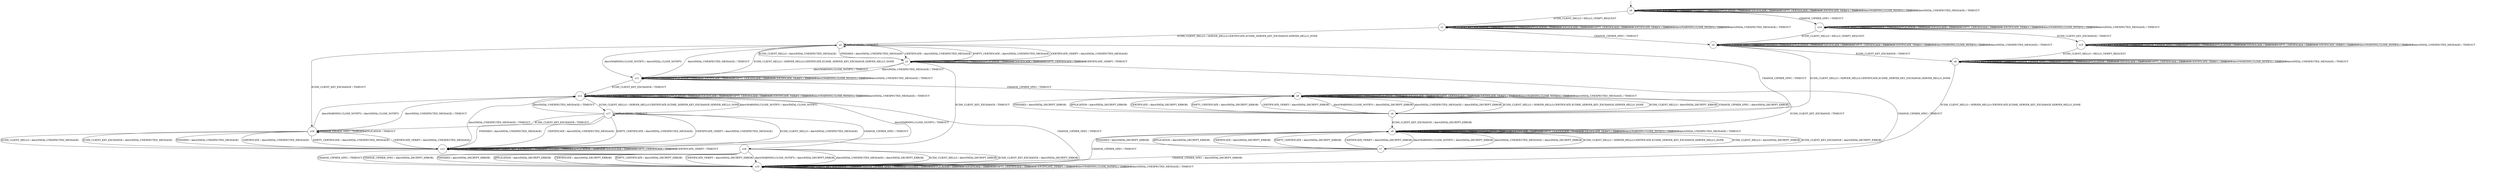 digraph g {

	s0 [shape="circle" label="s0"];
	s1 [shape="circle" label="s1"];
	s2 [shape="circle" label="s2"];
	s3 [shape="circle" label="s3"];
	s4 [shape="circle" label="s4"];
	s5 [shape="circle" label="s5"];
	s6 [shape="circle" label="s6"];
	s7 [shape="circle" label="s7"];
	s8 [shape="circle" label="s8"];
	s9 [shape="circle" label="s9"];
	s10 [shape="circle" label="s10"];
	s11 [shape="circle" label="s11"];
	s12 [shape="circle" label="s12"];
	s13 [shape="circle" label="s13"];
	s14 [shape="circle" label="s14"];
	s15 [shape="circle" label="s15"];
	s16 [shape="circle" label="s16"];
	s17 [shape="circle" label="s17"];
	s18 [shape="circle" label="s18"];
	s0 -> s1 [label="ECDH_CLIENT_HELLO / HELLO_VERIFY_REQUEST"];
	s0 -> s0 [label="ECDH_CLIENT_KEY_EXCHANGE / TIMEOUT"];
	s0 -> s14 [label="CHANGE_CIPHER_SPEC / TIMEOUT"];
	s0 -> s0 [label="FINISHED / TIMEOUT"];
	s0 -> s0 [label="APPLICATION / TIMEOUT"];
	s0 -> s0 [label="CERTIFICATE / TIMEOUT"];
	s0 -> s0 [label="EMPTY_CERTIFICATE / TIMEOUT"];
	s0 -> s0 [label="CERTIFICATE_VERIFY / TIMEOUT"];
	s0 -> s0 [label="Alert(WARNING,CLOSE_NOTIFY) / TIMEOUT"];
	s0 -> s0 [label="Alert(FATAL,UNEXPECTED_MESSAGE) / TIMEOUT"];
	s1 -> s2 [label="ECDH_CLIENT_HELLO / SERVER_HELLO,CERTIFICATE,ECDHE_SERVER_KEY_EXCHANGE,SERVER_HELLO_DONE"];
	s1 -> s1 [label="ECDH_CLIENT_KEY_EXCHANGE / TIMEOUT"];
	s1 -> s5 [label="CHANGE_CIPHER_SPEC / TIMEOUT"];
	s1 -> s1 [label="FINISHED / TIMEOUT"];
	s1 -> s1 [label="APPLICATION / TIMEOUT"];
	s1 -> s1 [label="CERTIFICATE / TIMEOUT"];
	s1 -> s1 [label="EMPTY_CERTIFICATE / TIMEOUT"];
	s1 -> s1 [label="CERTIFICATE_VERIFY / TIMEOUT"];
	s1 -> s1 [label="Alert(WARNING,CLOSE_NOTIFY) / TIMEOUT"];
	s1 -> s1 [label="Alert(FATAL,UNEXPECTED_MESSAGE) / TIMEOUT"];
	s2 -> s3 [label="ECDH_CLIENT_HELLO / Alert(FATAL,UNEXPECTED_MESSAGE)"];
	s2 -> s16 [label="ECDH_CLIENT_KEY_EXCHANGE / TIMEOUT"];
	s2 -> s4 [label="CHANGE_CIPHER_SPEC / TIMEOUT"];
	s2 -> s3 [label="FINISHED / Alert(FATAL,UNEXPECTED_MESSAGE)"];
	s2 -> s2 [label="APPLICATION / TIMEOUT"];
	s2 -> s3 [label="CERTIFICATE / Alert(FATAL,UNEXPECTED_MESSAGE)"];
	s2 -> s3 [label="EMPTY_CERTIFICATE / Alert(FATAL,UNEXPECTED_MESSAGE)"];
	s2 -> s3 [label="CERTIFICATE_VERIFY / Alert(FATAL,UNEXPECTED_MESSAGE)"];
	s2 -> s11 [label="Alert(WARNING,CLOSE_NOTIFY) / Alert(FATAL,CLOSE_NOTIFY)"];
	s2 -> s11 [label="Alert(FATAL,UNEXPECTED_MESSAGE) / TIMEOUT"];
	s3 -> s3 [label="ECDH_CLIENT_HELLO / TIMEOUT"];
	s3 -> s13 [label="ECDH_CLIENT_KEY_EXCHANGE / TIMEOUT"];
	s3 -> s10 [label="CHANGE_CIPHER_SPEC / TIMEOUT"];
	s3 -> s3 [label="FINISHED / TIMEOUT"];
	s3 -> s3 [label="APPLICATION / TIMEOUT"];
	s3 -> s3 [label="CERTIFICATE / TIMEOUT"];
	s3 -> s3 [label="EMPTY_CERTIFICATE / TIMEOUT"];
	s3 -> s3 [label="CERTIFICATE_VERIFY / TIMEOUT"];
	s3 -> s11 [label="Alert(WARNING,CLOSE_NOTIFY) / TIMEOUT"];
	s3 -> s11 [label="Alert(FATAL,UNEXPECTED_MESSAGE) / TIMEOUT"];
	s4 -> s8 [label="ECDH_CLIENT_HELLO / Alert(FATAL,DECRYPT_ERROR)"];
	s4 -> s9 [label="ECDH_CLIENT_KEY_EXCHANGE / Alert(FATAL,DECRYPT_ERROR)"];
	s4 -> s8 [label="CHANGE_CIPHER_SPEC / Alert(FATAL,DECRYPT_ERROR)"];
	s4 -> s8 [label="FINISHED / Alert(FATAL,DECRYPT_ERROR)"];
	s4 -> s8 [label="APPLICATION / Alert(FATAL,DECRYPT_ERROR)"];
	s4 -> s8 [label="CERTIFICATE / Alert(FATAL,DECRYPT_ERROR)"];
	s4 -> s8 [label="EMPTY_CERTIFICATE / Alert(FATAL,DECRYPT_ERROR)"];
	s4 -> s8 [label="CERTIFICATE_VERIFY / Alert(FATAL,DECRYPT_ERROR)"];
	s4 -> s8 [label="Alert(WARNING,CLOSE_NOTIFY) / Alert(FATAL,DECRYPT_ERROR)"];
	s4 -> s8 [label="Alert(FATAL,UNEXPECTED_MESSAGE) / Alert(FATAL,DECRYPT_ERROR)"];
	s5 -> s4 [label="ECDH_CLIENT_HELLO / SERVER_HELLO,CERTIFICATE,ECDHE_SERVER_KEY_EXCHANGE,SERVER_HELLO_DONE"];
	s5 -> s6 [label="ECDH_CLIENT_KEY_EXCHANGE / TIMEOUT"];
	s5 -> s5 [label="CHANGE_CIPHER_SPEC / TIMEOUT"];
	s5 -> s5 [label="FINISHED / TIMEOUT"];
	s5 -> s5 [label="APPLICATION / TIMEOUT"];
	s5 -> s5 [label="CERTIFICATE / TIMEOUT"];
	s5 -> s5 [label="EMPTY_CERTIFICATE / TIMEOUT"];
	s5 -> s5 [label="CERTIFICATE_VERIFY / TIMEOUT"];
	s5 -> s5 [label="Alert(WARNING,CLOSE_NOTIFY) / TIMEOUT"];
	s5 -> s5 [label="Alert(FATAL,UNEXPECTED_MESSAGE) / TIMEOUT"];
	s6 -> s7 [label="ECDH_CLIENT_HELLO / SERVER_HELLO,CERTIFICATE,ECDHE_SERVER_KEY_EXCHANGE,SERVER_HELLO_DONE"];
	s6 -> s6 [label="ECDH_CLIENT_KEY_EXCHANGE / TIMEOUT"];
	s6 -> s6 [label="CHANGE_CIPHER_SPEC / TIMEOUT"];
	s6 -> s6 [label="FINISHED / TIMEOUT"];
	s6 -> s6 [label="APPLICATION / TIMEOUT"];
	s6 -> s6 [label="CERTIFICATE / TIMEOUT"];
	s6 -> s6 [label="EMPTY_CERTIFICATE / TIMEOUT"];
	s6 -> s6 [label="CERTIFICATE_VERIFY / TIMEOUT"];
	s6 -> s6 [label="Alert(WARNING,CLOSE_NOTIFY) / TIMEOUT"];
	s6 -> s6 [label="Alert(FATAL,UNEXPECTED_MESSAGE) / TIMEOUT"];
	s7 -> s9 [label="ECDH_CLIENT_HELLO / Alert(FATAL,DECRYPT_ERROR)"];
	s7 -> s9 [label="ECDH_CLIENT_KEY_EXCHANGE / Alert(FATAL,DECRYPT_ERROR)"];
	s7 -> s10 [label="CHANGE_CIPHER_SPEC / Alert(FATAL,DECRYPT_ERROR)"];
	s7 -> s9 [label="FINISHED / Alert(FATAL,DECRYPT_ERROR)"];
	s7 -> s9 [label="APPLICATION / Alert(FATAL,DECRYPT_ERROR)"];
	s7 -> s9 [label="CERTIFICATE / Alert(FATAL,DECRYPT_ERROR)"];
	s7 -> s9 [label="EMPTY_CERTIFICATE / Alert(FATAL,DECRYPT_ERROR)"];
	s7 -> s9 [label="CERTIFICATE_VERIFY / Alert(FATAL,DECRYPT_ERROR)"];
	s7 -> s9 [label="Alert(WARNING,CLOSE_NOTIFY) / Alert(FATAL,DECRYPT_ERROR)"];
	s7 -> s9 [label="Alert(FATAL,UNEXPECTED_MESSAGE) / Alert(FATAL,DECRYPT_ERROR)"];
	s8 -> s4 [label="ECDH_CLIENT_HELLO / SERVER_HELLO,CERTIFICATE,ECDHE_SERVER_KEY_EXCHANGE,SERVER_HELLO_DONE"];
	s8 -> s9 [label="ECDH_CLIENT_KEY_EXCHANGE / TIMEOUT"];
	s8 -> s8 [label="CHANGE_CIPHER_SPEC / TIMEOUT"];
	s8 -> s8 [label="FINISHED / TIMEOUT"];
	s8 -> s8 [label="APPLICATION / TIMEOUT"];
	s8 -> s8 [label="CERTIFICATE / TIMEOUT"];
	s8 -> s8 [label="EMPTY_CERTIFICATE / TIMEOUT"];
	s8 -> s8 [label="CERTIFICATE_VERIFY / TIMEOUT"];
	s8 -> s8 [label="Alert(WARNING,CLOSE_NOTIFY) / TIMEOUT"];
	s8 -> s8 [label="Alert(FATAL,UNEXPECTED_MESSAGE) / TIMEOUT"];
	s9 -> s7 [label="ECDH_CLIENT_HELLO / SERVER_HELLO,CERTIFICATE,ECDHE_SERVER_KEY_EXCHANGE,SERVER_HELLO_DONE"];
	s9 -> s9 [label="ECDH_CLIENT_KEY_EXCHANGE / TIMEOUT"];
	s9 -> s10 [label="CHANGE_CIPHER_SPEC / TIMEOUT"];
	s9 -> s9 [label="FINISHED / TIMEOUT"];
	s9 -> s9 [label="APPLICATION / TIMEOUT"];
	s9 -> s9 [label="CERTIFICATE / TIMEOUT"];
	s9 -> s9 [label="EMPTY_CERTIFICATE / TIMEOUT"];
	s9 -> s9 [label="CERTIFICATE_VERIFY / TIMEOUT"];
	s9 -> s9 [label="Alert(WARNING,CLOSE_NOTIFY) / TIMEOUT"];
	s9 -> s9 [label="Alert(FATAL,UNEXPECTED_MESSAGE) / TIMEOUT"];
	s10 -> s10 [label="ECDH_CLIENT_HELLO / TIMEOUT"];
	s10 -> s10 [label="ECDH_CLIENT_KEY_EXCHANGE / TIMEOUT"];
	s10 -> s10 [label="CHANGE_CIPHER_SPEC / TIMEOUT"];
	s10 -> s10 [label="FINISHED / TIMEOUT"];
	s10 -> s10 [label="APPLICATION / TIMEOUT"];
	s10 -> s10 [label="CERTIFICATE / TIMEOUT"];
	s10 -> s10 [label="EMPTY_CERTIFICATE / TIMEOUT"];
	s10 -> s10 [label="CERTIFICATE_VERIFY / TIMEOUT"];
	s10 -> s10 [label="Alert(WARNING,CLOSE_NOTIFY) / TIMEOUT"];
	s10 -> s10 [label="Alert(FATAL,UNEXPECTED_MESSAGE) / TIMEOUT"];
	s11 -> s2 [label="ECDH_CLIENT_HELLO / SERVER_HELLO,CERTIFICATE,ECDHE_SERVER_KEY_EXCHANGE,SERVER_HELLO_DONE"];
	s11 -> s12 [label="ECDH_CLIENT_KEY_EXCHANGE / TIMEOUT"];
	s11 -> s8 [label="CHANGE_CIPHER_SPEC / TIMEOUT"];
	s11 -> s11 [label="FINISHED / TIMEOUT"];
	s11 -> s11 [label="APPLICATION / TIMEOUT"];
	s11 -> s11 [label="CERTIFICATE / TIMEOUT"];
	s11 -> s11 [label="EMPTY_CERTIFICATE / TIMEOUT"];
	s11 -> s11 [label="CERTIFICATE_VERIFY / TIMEOUT"];
	s11 -> s11 [label="Alert(WARNING,CLOSE_NOTIFY) / TIMEOUT"];
	s11 -> s11 [label="Alert(FATAL,UNEXPECTED_MESSAGE) / TIMEOUT"];
	s12 -> s17 [label="ECDH_CLIENT_HELLO / SERVER_HELLO,CERTIFICATE,ECDHE_SERVER_KEY_EXCHANGE,SERVER_HELLO_DONE"];
	s12 -> s12 [label="ECDH_CLIENT_KEY_EXCHANGE / TIMEOUT"];
	s12 -> s10 [label="CHANGE_CIPHER_SPEC / TIMEOUT"];
	s12 -> s12 [label="FINISHED / TIMEOUT"];
	s12 -> s12 [label="APPLICATION / TIMEOUT"];
	s12 -> s12 [label="CERTIFICATE / TIMEOUT"];
	s12 -> s12 [label="EMPTY_CERTIFICATE / TIMEOUT"];
	s12 -> s12 [label="CERTIFICATE_VERIFY / TIMEOUT"];
	s12 -> s12 [label="Alert(WARNING,CLOSE_NOTIFY) / TIMEOUT"];
	s12 -> s12 [label="Alert(FATAL,UNEXPECTED_MESSAGE) / TIMEOUT"];
	s13 -> s13 [label="ECDH_CLIENT_HELLO / TIMEOUT"];
	s13 -> s13 [label="ECDH_CLIENT_KEY_EXCHANGE / TIMEOUT"];
	s13 -> s10 [label="CHANGE_CIPHER_SPEC / TIMEOUT"];
	s13 -> s13 [label="FINISHED / TIMEOUT"];
	s13 -> s13 [label="APPLICATION / TIMEOUT"];
	s13 -> s13 [label="CERTIFICATE / TIMEOUT"];
	s13 -> s13 [label="EMPTY_CERTIFICATE / TIMEOUT"];
	s13 -> s13 [label="CERTIFICATE_VERIFY / TIMEOUT"];
	s13 -> s12 [label="Alert(WARNING,CLOSE_NOTIFY) / TIMEOUT"];
	s13 -> s12 [label="Alert(FATAL,UNEXPECTED_MESSAGE) / TIMEOUT"];
	s14 -> s5 [label="ECDH_CLIENT_HELLO / HELLO_VERIFY_REQUEST"];
	s14 -> s15 [label="ECDH_CLIENT_KEY_EXCHANGE / TIMEOUT"];
	s14 -> s14 [label="CHANGE_CIPHER_SPEC / TIMEOUT"];
	s14 -> s14 [label="FINISHED / TIMEOUT"];
	s14 -> s14 [label="APPLICATION / TIMEOUT"];
	s14 -> s14 [label="CERTIFICATE / TIMEOUT"];
	s14 -> s14 [label="EMPTY_CERTIFICATE / TIMEOUT"];
	s14 -> s14 [label="CERTIFICATE_VERIFY / TIMEOUT"];
	s14 -> s14 [label="Alert(WARNING,CLOSE_NOTIFY) / TIMEOUT"];
	s14 -> s14 [label="Alert(FATAL,UNEXPECTED_MESSAGE) / TIMEOUT"];
	s15 -> s6 [label="ECDH_CLIENT_HELLO / HELLO_VERIFY_REQUEST"];
	s15 -> s15 [label="ECDH_CLIENT_KEY_EXCHANGE / TIMEOUT"];
	s15 -> s15 [label="CHANGE_CIPHER_SPEC / TIMEOUT"];
	s15 -> s15 [label="FINISHED / TIMEOUT"];
	s15 -> s15 [label="APPLICATION / TIMEOUT"];
	s15 -> s15 [label="CERTIFICATE / TIMEOUT"];
	s15 -> s15 [label="EMPTY_CERTIFICATE / TIMEOUT"];
	s15 -> s15 [label="CERTIFICATE_VERIFY / TIMEOUT"];
	s15 -> s15 [label="Alert(WARNING,CLOSE_NOTIFY) / TIMEOUT"];
	s15 -> s15 [label="Alert(FATAL,UNEXPECTED_MESSAGE) / TIMEOUT"];
	s16 -> s13 [label="ECDH_CLIENT_HELLO / Alert(FATAL,UNEXPECTED_MESSAGE)"];
	s16 -> s13 [label="ECDH_CLIENT_KEY_EXCHANGE / Alert(FATAL,UNEXPECTED_MESSAGE)"];
	s16 -> s16 [label="CHANGE_CIPHER_SPEC / TIMEOUT"];
	s16 -> s13 [label="FINISHED / Alert(FATAL,UNEXPECTED_MESSAGE)"];
	s16 -> s16 [label="APPLICATION / TIMEOUT"];
	s16 -> s13 [label="CERTIFICATE / Alert(FATAL,UNEXPECTED_MESSAGE)"];
	s16 -> s13 [label="EMPTY_CERTIFICATE / Alert(FATAL,UNEXPECTED_MESSAGE)"];
	s16 -> s13 [label="CERTIFICATE_VERIFY / Alert(FATAL,UNEXPECTED_MESSAGE)"];
	s16 -> s12 [label="Alert(WARNING,CLOSE_NOTIFY) / Alert(FATAL,CLOSE_NOTIFY)"];
	s16 -> s12 [label="Alert(FATAL,UNEXPECTED_MESSAGE) / TIMEOUT"];
	s17 -> s13 [label="ECDH_CLIENT_HELLO / Alert(FATAL,UNEXPECTED_MESSAGE)"];
	s17 -> s16 [label="ECDH_CLIENT_KEY_EXCHANGE / TIMEOUT"];
	s17 -> s18 [label="CHANGE_CIPHER_SPEC / TIMEOUT"];
	s17 -> s13 [label="FINISHED / Alert(FATAL,UNEXPECTED_MESSAGE)"];
	s17 -> s17 [label="APPLICATION / TIMEOUT"];
	s17 -> s13 [label="CERTIFICATE / Alert(FATAL,UNEXPECTED_MESSAGE)"];
	s17 -> s13 [label="EMPTY_CERTIFICATE / Alert(FATAL,UNEXPECTED_MESSAGE)"];
	s17 -> s13 [label="CERTIFICATE_VERIFY / Alert(FATAL,UNEXPECTED_MESSAGE)"];
	s17 -> s12 [label="Alert(WARNING,CLOSE_NOTIFY) / Alert(FATAL,CLOSE_NOTIFY)"];
	s17 -> s12 [label="Alert(FATAL,UNEXPECTED_MESSAGE) / TIMEOUT"];
	s18 -> s10 [label="ECDH_CLIENT_HELLO / Alert(FATAL,DECRYPT_ERROR)"];
	s18 -> s10 [label="ECDH_CLIENT_KEY_EXCHANGE / Alert(FATAL,DECRYPT_ERROR)"];
	s18 -> s10 [label="CHANGE_CIPHER_SPEC / Alert(FATAL,DECRYPT_ERROR)"];
	s18 -> s10 [label="FINISHED / Alert(FATAL,DECRYPT_ERROR)"];
	s18 -> s10 [label="APPLICATION / Alert(FATAL,DECRYPT_ERROR)"];
	s18 -> s10 [label="CERTIFICATE / Alert(FATAL,DECRYPT_ERROR)"];
	s18 -> s10 [label="EMPTY_CERTIFICATE / Alert(FATAL,DECRYPT_ERROR)"];
	s18 -> s10 [label="CERTIFICATE_VERIFY / Alert(FATAL,DECRYPT_ERROR)"];
	s18 -> s10 [label="Alert(WARNING,CLOSE_NOTIFY) / Alert(FATAL,DECRYPT_ERROR)"];
	s18 -> s10 [label="Alert(FATAL,UNEXPECTED_MESSAGE) / Alert(FATAL,DECRYPT_ERROR)"];

__start0 [label="" shape="none" width="0" height="0"];
__start0 -> s0;

}
